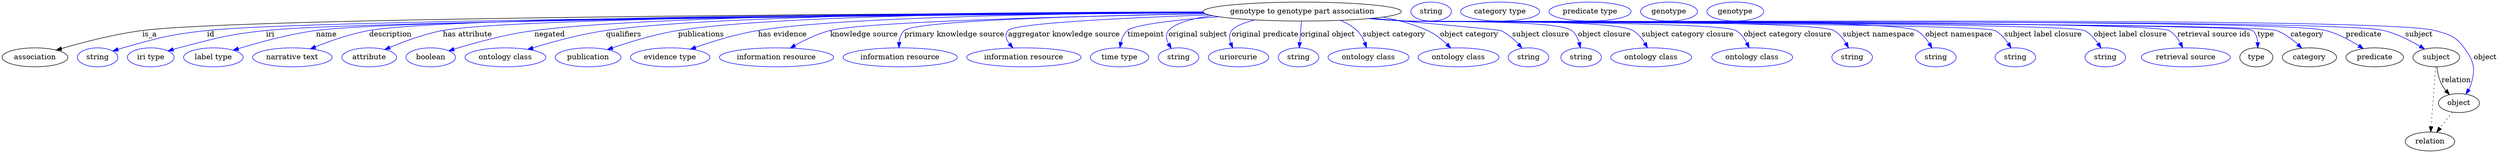 digraph {
	graph [bb="0,0,4738.4,283"];
	node [label="\N"];
	"genotype to genotype part association"	[height=0.5,
		label="genotype to genotype part association",
		pos="2468.4,265",
		width=5.2356];
	association	[height=0.5,
		pos="62.394,178",
		width=1.7332];
	"genotype to genotype part association" -> association	[label=is_a,
		lp="280.39,221.5",
		pos="e,102.91,191.79 2280.6,263.43 1784.4,261.58 462.87,254.31 266.39,229 213.1,222.13 153.57,206.61 112.64,194.66"];
	id	[color=blue,
		height=0.5,
		label=string,
		pos="181.39,178",
		width=1.0652];
	"genotype to genotype part association" -> id	[color=blue,
		label=id,
		lp="396.39,221.5",
		pos="e,210.38,189.98 2280.9,262.84 1804.8,259.62 573.95,249.41 389.39,229 317.23,221.02 299.34,215.5 229.39,196 226.29,195.13 223.09,\
194.17 219.89,193.15",
		style=solid];
	iri	[color=blue,
		height=0.5,
		label="iri type",
		pos="282.39,178",
		width=1.2277];
	"genotype to genotype part association" -> iri	[color=blue,
		label=iri,
		lp="509.39,221.5",
		pos="e,315.3,190.2 2281.4,262.57 1824.3,258.82 674.85,247.63 501.39,229 426.6,220.97 408.22,214.85 335.39,196 332.02,195.13 328.54,194.16 \
325.06,193.15",
		style=solid];
	name	[color=blue,
		height=0.5,
		label="label type",
		pos="401.39,178",
		width=1.5707];
	"genotype to genotype part association" -> name	[color=blue,
		label=name,
		lp="616.39,221.5",
		pos="e,439.35,191.54 2281.1,262.96 1839.9,260.16 759.77,251.12 596.39,229 545.26,222.08 488.24,206.51 449.14,194.57",
		style=solid];
	description	[color=blue,
		height=0.5,
		label="narrative text",
		pos="551.39,178",
		width=2.0943];
	"genotype to genotype part association" -> description	[color=blue,
		label=description,
		lp="736.89,221.5",
		pos="e,585.45,194.14 2280.4,263.6 1856.1,262.21 848.77,256.08 696.39,229 661.33,222.77 623.33,209.4 595.03,198.06",
		style=solid];
	"has attribute"	[color=blue,
		height=0.5,
		label=attribute,
		pos="696.39,178",
		width=1.4443];
	"genotype to genotype part association" -> "has attribute"	[color=blue,
		label="has attribute",
		lp="882.39,221.5",
		pos="e,725.98,192.82 2280.3,263.38 1881.1,261.58 973.89,254.68 835.39,229 800.43,222.52 762.57,208.39 735.2,196.8",
		style=solid];
	negated	[color=blue,
		height=0.5,
		label=boolean,
		pos="813.39,178",
		width=1.2999];
	"genotype to genotype part association" -> negated	[color=blue,
		label=negated,
		lp="1038.4,221.5",
		pos="e,847.59,190.46 2279.7,264.3 1942.5,264.03 1249.3,259.61 1009.4,229 956.09,222.2 896.47,205.66 857.14,193.46",
		style=solid];
	qualifiers	[color=blue,
		height=0.5,
		label="ontology class",
		pos="954.39,178",
		width=2.1304];
	"genotype to genotype part association" -> qualifiers	[color=blue,
		label=qualifiers,
		lp="1178.9,221.5",
		pos="e,996.68,193.07 2279.8,264.34 1968,263.99 1358.4,259.29 1145.4,229 1097.6,222.2 1044.5,207.74 1006.5,196.11",
		style=solid];
	publications	[color=blue,
		height=0.5,
		label=publication,
		pos="1111.4,178",
		width=1.7332];
	"genotype to genotype part association" -> publications	[color=blue,
		label=publications,
		lp="1326.4,221.5",
		pos="e,1148.1,192.71 2279.8,264.27 1995,263.69 1468.6,258.48 1282.4,229 1239.3,222.18 1191.8,207.69 1157.8,196.06",
		style=solid];
	"has evidence"	[color=blue,
		height=0.5,
		label="evidence type",
		pos="1267.4,178",
		width=2.0943];
	"genotype to genotype part association" -> "has evidence"	[color=blue,
		label="has evidence",
		lp="1480.9,221.5",
		pos="e,1305.9,193.61 2280.5,263.41 2027.7,261.63 1591.7,254.76 1434.4,229 1393.5,222.3 1348.6,208.48 1315.7,197.06",
		style=solid];
	"knowledge source"	[color=blue,
		height=0.5,
		label="information resource",
		pos="1469.4,178",
		width=3.015];
	"genotype to genotype part association" -> "knowledge source"	[color=blue,
		label="knowledge source",
		lp="1635.9,221.5",
		pos="e,1495.5,195.59 2284.7,260.9 2042.3,256.18 1638.3,245.9 1571.4,229 1547.9,223.07 1523.5,211.31 1504.4,200.68",
		style=solid];
	"primary knowledge source"	[color=blue,
		height=0.5,
		label="information resource",
		pos="1704.4,178",
		width=3.015];
	"genotype to genotype part association" -> "primary knowledge source"	[color=blue,
		label="primary knowledge source",
		lp="1807.4,221.5",
		pos="e,1702.1,196.41 2284,261.24 2067,257.14 1733.4,247.81 1712.4,229 1706.1,223.34 1703.4,214.82 1702.5,206.41",
		style=solid];
	"aggregator knowledge source"	[color=blue,
		height=0.5,
		label="information resource",
		pos="1939.4,178",
		width=3.015];
	"genotype to genotype part association" -> "aggregator knowledge source"	[color=blue,
		label="aggregator knowledge source",
		lp="2015.9,221.5",
		pos="e,1918.7,195.97 2291.5,258.71 2132.7,253.07 1922.6,243.01 1909.4,229 1902.4,221.54 1905.6,212.18 1912,203.58",
		style=solid];
	timepoint	[color=blue,
		height=0.5,
		label="time type",
		pos="2121.4,178",
		width=1.5346];
	"genotype to genotype part association" -> timepoint	[color=blue,
		label=timepoint,
		lp="2171.4,221.5",
		pos="e,2121.9,196.47 2310.3,255.17 2231.7,249.38 2150.5,240.7 2136.4,229 2129.6,223.41 2125.9,214.91 2123.8,206.49",
		style=solid];
	"original subject"	[color=blue,
		height=0.5,
		label=string,
		pos="2233.4,178",
		width=1.0652];
	"genotype to genotype part association" -> "original subject"	[color=blue,
		label="original subject",
		lp="2270.4,221.5",
		pos="e,2219.6,194.92 2297.8,257.28 2259.8,252.11 2227,243.43 2214.4,229 2208.1,221.83 2209.9,212.39 2214.3,203.65",
		style=solid];
	"original predicate"	[color=blue,
		height=0.5,
		label=uriorcurie,
		pos="2347.4,178",
		width=1.5887];
	"genotype to genotype part association" -> "original predicate"	[color=blue,
		label="original predicate",
		lp="2397.9,221.5",
		pos="e,2336.3,195.76 2378.3,249.11 2358.1,243.89 2340.8,237.23 2334.4,229 2329.1,222.16 2329.6,213.39 2332.4,205.11",
		style=solid];
	"original object"	[color=blue,
		height=0.5,
		label=string,
		pos="2461.4,178",
		width=1.0652];
	"genotype to genotype part association" -> "original object"	[color=blue,
		label="original object",
		lp="2516.9,221.5",
		pos="e,2462.8,196.18 2467,246.8 2466,235.16 2464.7,219.55 2463.6,206.24",
		style=solid];
	"subject category"	[color=blue,
		height=0.5,
		label="ontology class",
		pos="2594.4,178",
		width=2.1304];
	"genotype to genotype part association" -> "subject category"	[color=blue,
		label="subject category",
		lp="2642.9,221.5",
		pos="e,2590.6,196.4 2541,248.35 2552.4,243.53 2563.4,237.23 2572.4,229 2579.1,222.84 2583.9,214.24 2587.3,205.9",
		style=solid];
	"object category"	[color=blue,
		height=0.5,
		label="ontology class",
		pos="2765.4,178",
		width=2.1304];
	"genotype to genotype part association" -> "object category"	[color=blue,
		label="object category",
		lp="2785.9,221.5",
		pos="e,2750.6,195.73 2621.2,254.37 2650.3,249 2679.9,240.96 2706.4,229 2720,222.83 2733,212.54 2743.3,202.9",
		style=solid];
	"subject closure"	[color=blue,
		height=0.5,
		label=string,
		pos="2898.4,178",
		width=1.0652];
	"genotype to genotype part association" -> "subject closure"	[color=blue,
		label="subject closure",
		lp="2921.9,221.5",
		pos="e,2886,195.51 2603.8,252.46 2709.6,243.27 2839.7,231.55 2845.4,229 2858.3,223.16 2870.1,212.86 2879.2,203.11",
		style=solid];
	"object closure"	[color=blue,
		height=0.5,
		label=string,
		pos="2998.4,178",
		width=1.0652];
	"genotype to genotype part association" -> "object closure"	[color=blue,
		label="object closure",
		lp="3042.4,221.5",
		pos="e,2997,196.22 2600.4,252.14 2622.4,250.31 2645.1,248.53 2666.4,247 2701.3,244.51 2952.4,249.9 2980.4,229 2987.7,223.53 2992.1,214.79 \
2994.7,206.14",
		style=solid];
	"subject category closure"	[color=blue,
		height=0.5,
		label="ontology class",
		pos="3131.4,178",
		width=2.1304];
	"genotype to genotype part association" -> "subject category closure"	[color=blue,
		label="subject category closure",
		lp="3200.9,221.5",
		pos="e,3124.4,196.11 2598.8,251.99 2621.3,250.14 2644.5,248.4 2666.4,247 2714.1,243.95 3054.5,251.97 3096.4,229 3106.2,223.66 3113.8,\
214.29 3119.4,205.09",
		style=solid];
	"object category closure"	[color=blue,
		height=0.5,
		label="ontology class",
		pos="3323.4,178",
		width=2.1304];
	"genotype to genotype part association" -> "object category closure"	[color=blue,
		label="object category closure",
		lp="3390.9,221.5",
		pos="e,3317.7,196.1 2597.5,251.85 2620.4,250 2644.1,248.28 2666.4,247 2701.1,245.01 3262.2,246.36 3292.4,229 3301.6,223.71 3308.4,214.47 \
3313.3,205.37",
		style=solid];
	"subject namespace"	[color=blue,
		height=0.5,
		label=string,
		pos="3513.4,178",
		width=1.0652];
	"genotype to genotype part association" -> "subject namespace"	[color=blue,
		label="subject namespace",
		lp="3563.4,221.5",
		pos="e,3506.4,196.19 2596.7,251.79 2619.8,249.93 2643.8,248.22 2666.4,247 2711.5,244.57 3438.6,250.28 3478.4,229 3488.2,223.75 3495.9,\
214.4 3501.5,205.19",
		style=solid];
	"object namespace"	[color=blue,
		height=0.5,
		label=string,
		pos="3672.4,178",
		width=1.0652];
	"genotype to genotype part association" -> "object namespace"	[color=blue,
		label="object namespace",
		lp="3716.4,221.5",
		pos="e,3665,195.73 2596.4,251.75 2619.7,249.88 2643.7,248.18 2666.4,247 2720.2,244.2 3587.5,253.68 3635.4,229 3645.7,223.67 3653.9,213.99 \
3659.9,204.55",
		style=solid];
	"subject label closure"	[color=blue,
		height=0.5,
		label=string,
		pos="3823.4,178",
		width=1.0652];
	"genotype to genotype part association" -> "subject label closure"	[color=blue,
		label="subject label closure",
		lp="3876.4,221.5",
		pos="e,3815.4,195.77 2596.1,251.72 2619.5,249.85 2643.7,248.16 2666.4,247 2697.4,245.42 3756.6,242.85 3784.4,229 3795.1,223.66 3803.8,\
213.84 3810.2,204.31",
		style=solid];
	"object label closure"	[color=blue,
		height=0.5,
		label=string,
		pos="3994.4,178",
		width=1.0652];
	"genotype to genotype part association" -> "object label closure"	[color=blue,
		label="object label closure",
		lp="4041.9,221.5",
		pos="e,3986.1,195.79 2595.9,251.7 2619.3,249.83 2643.6,248.14 2666.4,247 2702.1,245.22 3922.3,244.72 3954.4,229 3965.3,223.69 3974.1,\
213.87 3980.7,204.33",
		style=solid];
	"retrieval source ids"	[color=blue,
		height=0.5,
		label="retrieval source",
		pos="4147.4,178",
		width=2.347];
	"genotype to genotype part association" -> "retrieval source ids"	[color=blue,
		label="retrieval source ids",
		lp="4200.9,221.5",
		pos="e,4141.4,196.18 2595.6,251.69 2619.1,249.81 2643.5,248.12 2666.4,247 2706.6,245.03 4080.2,248.54 4115.4,229 4124.9,223.75 4131.9,\
214.39 4137,205.18",
		style=solid];
	type	[height=0.5,
		pos="4281.4,178",
		width=0.86659];
	"genotype to genotype part association" -> type	[color=blue,
		label=type,
		lp="4299.4,221.5",
		pos="e,4284.1,195.98 2595.3,251.69 2618.9,249.8 2643.4,248.11 2666.4,247 2688.7,245.92 4257.6,243.75 4274.4,229 4280.9,223.32 4283.4,\
214.65 4284.1,206.12",
		style=solid];
	category	[height=0.5,
		pos="4382.4,178",
		width=1.4263];
	"genotype to genotype part association" -> category	[color=blue,
		label=category,
		lp="4377.9,221.5",
		pos="e,4367.7,195.48 2595.3,251.69 2618.9,249.8 2643.4,248.11 2666.4,247 2712.3,244.78 4276.1,244.35 4319.4,229 4334.6,223.59 4349,212.83 \
4360.1,202.68",
		style=solid];
	predicate	[height=0.5,
		pos="4506.4,178",
		width=1.5165];
	"genotype to genotype part association" -> predicate	[color=blue,
		label=predicate,
		lp="4485.4,221.5",
		pos="e,4484.7,194.58 2595.3,251.68 2618.9,249.79 2643.4,248.1 2666.4,247 2763.3,242.35 4319.4,253.18 4413.4,229 4435.8,223.24 4458.7,\
211.04 4476.1,200.13",
		style=solid];
	subject	[height=0.5,
		pos="4623.4,178",
		width=1.2277];
	"genotype to genotype part association" -> subject	[color=blue,
		label=subject,
		lp="4590.4,221.5",
		pos="e,4601.1,193.87 2595.3,251.66 2618.9,249.78 2643.4,248.1 2666.4,247 2769.4,242.08 4423.1,253.19 4523.4,229 4547.9,223.09 4573.2,\
210.33 4592.3,199.17",
		style=solid];
	object	[height=0.5,
		pos="4666.4,91",
		width=1.0832];
	"genotype to genotype part association" -> object	[color=blue,
		label=object,
		lp="4716.4,178",
		pos="e,4679.8,108.09 2595.3,251.65 2618.9,249.77 2643.4,248.09 2666.4,247 2774.8,241.85 4515.8,258.05 4620.4,229 4648.2,221.27 4659.2,\
219.22 4676.4,196 4695,170.92 4698.3,156.9 4689.4,127 4688.4,123.55 4686.9,120.13 4685.1,116.85",
		style=solid];
	association_type	[color=blue,
		height=0.5,
		label=string,
		pos="2713.4,265",
		width=1.0652];
	association_category	[color=blue,
		height=0.5,
		label="category type",
		pos="2844.4,265",
		width=2.0762];
	"genotype to genotype part association_predicate"	[color=blue,
		height=0.5,
		label="predicate type",
		pos="3015.4,265",
		width=2.1665];
	subject -> object	[label=relation,
		lp="4661.4,134.5",
		pos="e,4648.5,107.23 4624.5,159.55 4625.7,149.57 4628.2,137.07 4633.4,127 4635.6,122.68 4638.5,118.52 4641.7,114.66"];
	relation	[height=0.5,
		pos="4611.4,18",
		width=1.2999];
	subject -> relation	[pos="e,4612.7,36.188 4622.1,159.79 4620,132.48 4616,78.994 4613.5,46.38",
		style=dotted];
	"genotype to genotype part association_subject"	[color=blue,
		height=0.5,
		label=genotype,
		pos="3165.4,265",
		width=1.4985];
	object -> relation	[pos="e,4624.2,35.54 4653.9,73.889 4647,64.939 4638.2,53.617 4630.4,43.584",
		style=dotted];
	"genotype to genotype part association_object"	[color=blue,
		height=0.5,
		label=genotype,
		pos="3291.4,265",
		width=1.4985];
}
